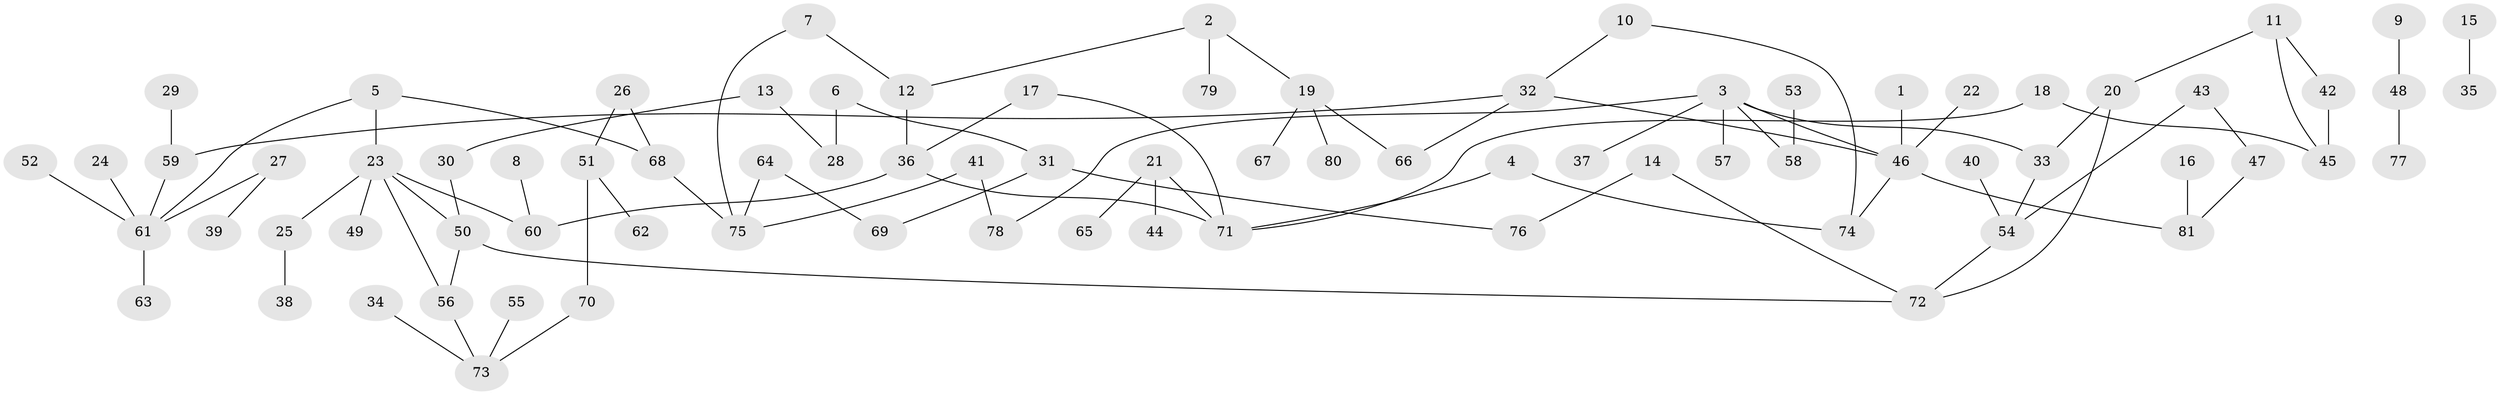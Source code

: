 // coarse degree distribution, {1: 0.425, 2: 0.275, 5: 0.075, 0: 0.025, 3: 0.025, 4: 0.125, 9: 0.025, 6: 0.025}
// Generated by graph-tools (version 1.1) at 2025/43/03/04/25 21:43:52]
// undirected, 81 vertices, 93 edges
graph export_dot {
graph [start="1"]
  node [color=gray90,style=filled];
  1;
  2;
  3;
  4;
  5;
  6;
  7;
  8;
  9;
  10;
  11;
  12;
  13;
  14;
  15;
  16;
  17;
  18;
  19;
  20;
  21;
  22;
  23;
  24;
  25;
  26;
  27;
  28;
  29;
  30;
  31;
  32;
  33;
  34;
  35;
  36;
  37;
  38;
  39;
  40;
  41;
  42;
  43;
  44;
  45;
  46;
  47;
  48;
  49;
  50;
  51;
  52;
  53;
  54;
  55;
  56;
  57;
  58;
  59;
  60;
  61;
  62;
  63;
  64;
  65;
  66;
  67;
  68;
  69;
  70;
  71;
  72;
  73;
  74;
  75;
  76;
  77;
  78;
  79;
  80;
  81;
  1 -- 46;
  2 -- 12;
  2 -- 19;
  2 -- 79;
  3 -- 33;
  3 -- 37;
  3 -- 46;
  3 -- 57;
  3 -- 58;
  3 -- 78;
  4 -- 71;
  4 -- 74;
  5 -- 23;
  5 -- 61;
  5 -- 68;
  6 -- 28;
  6 -- 31;
  7 -- 12;
  7 -- 75;
  8 -- 60;
  9 -- 48;
  10 -- 32;
  10 -- 74;
  11 -- 20;
  11 -- 42;
  11 -- 45;
  12 -- 36;
  13 -- 28;
  13 -- 30;
  14 -- 72;
  14 -- 76;
  15 -- 35;
  16 -- 81;
  17 -- 36;
  17 -- 71;
  18 -- 45;
  18 -- 71;
  19 -- 66;
  19 -- 67;
  19 -- 80;
  20 -- 33;
  20 -- 72;
  21 -- 44;
  21 -- 65;
  21 -- 71;
  22 -- 46;
  23 -- 25;
  23 -- 49;
  23 -- 50;
  23 -- 56;
  23 -- 60;
  24 -- 61;
  25 -- 38;
  26 -- 51;
  26 -- 68;
  27 -- 39;
  27 -- 61;
  29 -- 59;
  30 -- 50;
  31 -- 69;
  31 -- 76;
  32 -- 46;
  32 -- 59;
  32 -- 66;
  33 -- 54;
  34 -- 73;
  36 -- 60;
  36 -- 71;
  40 -- 54;
  41 -- 75;
  41 -- 78;
  42 -- 45;
  43 -- 47;
  43 -- 54;
  46 -- 74;
  46 -- 81;
  47 -- 81;
  48 -- 77;
  50 -- 56;
  50 -- 72;
  51 -- 62;
  51 -- 70;
  52 -- 61;
  53 -- 58;
  54 -- 72;
  55 -- 73;
  56 -- 73;
  59 -- 61;
  61 -- 63;
  64 -- 69;
  64 -- 75;
  68 -- 75;
  70 -- 73;
}
